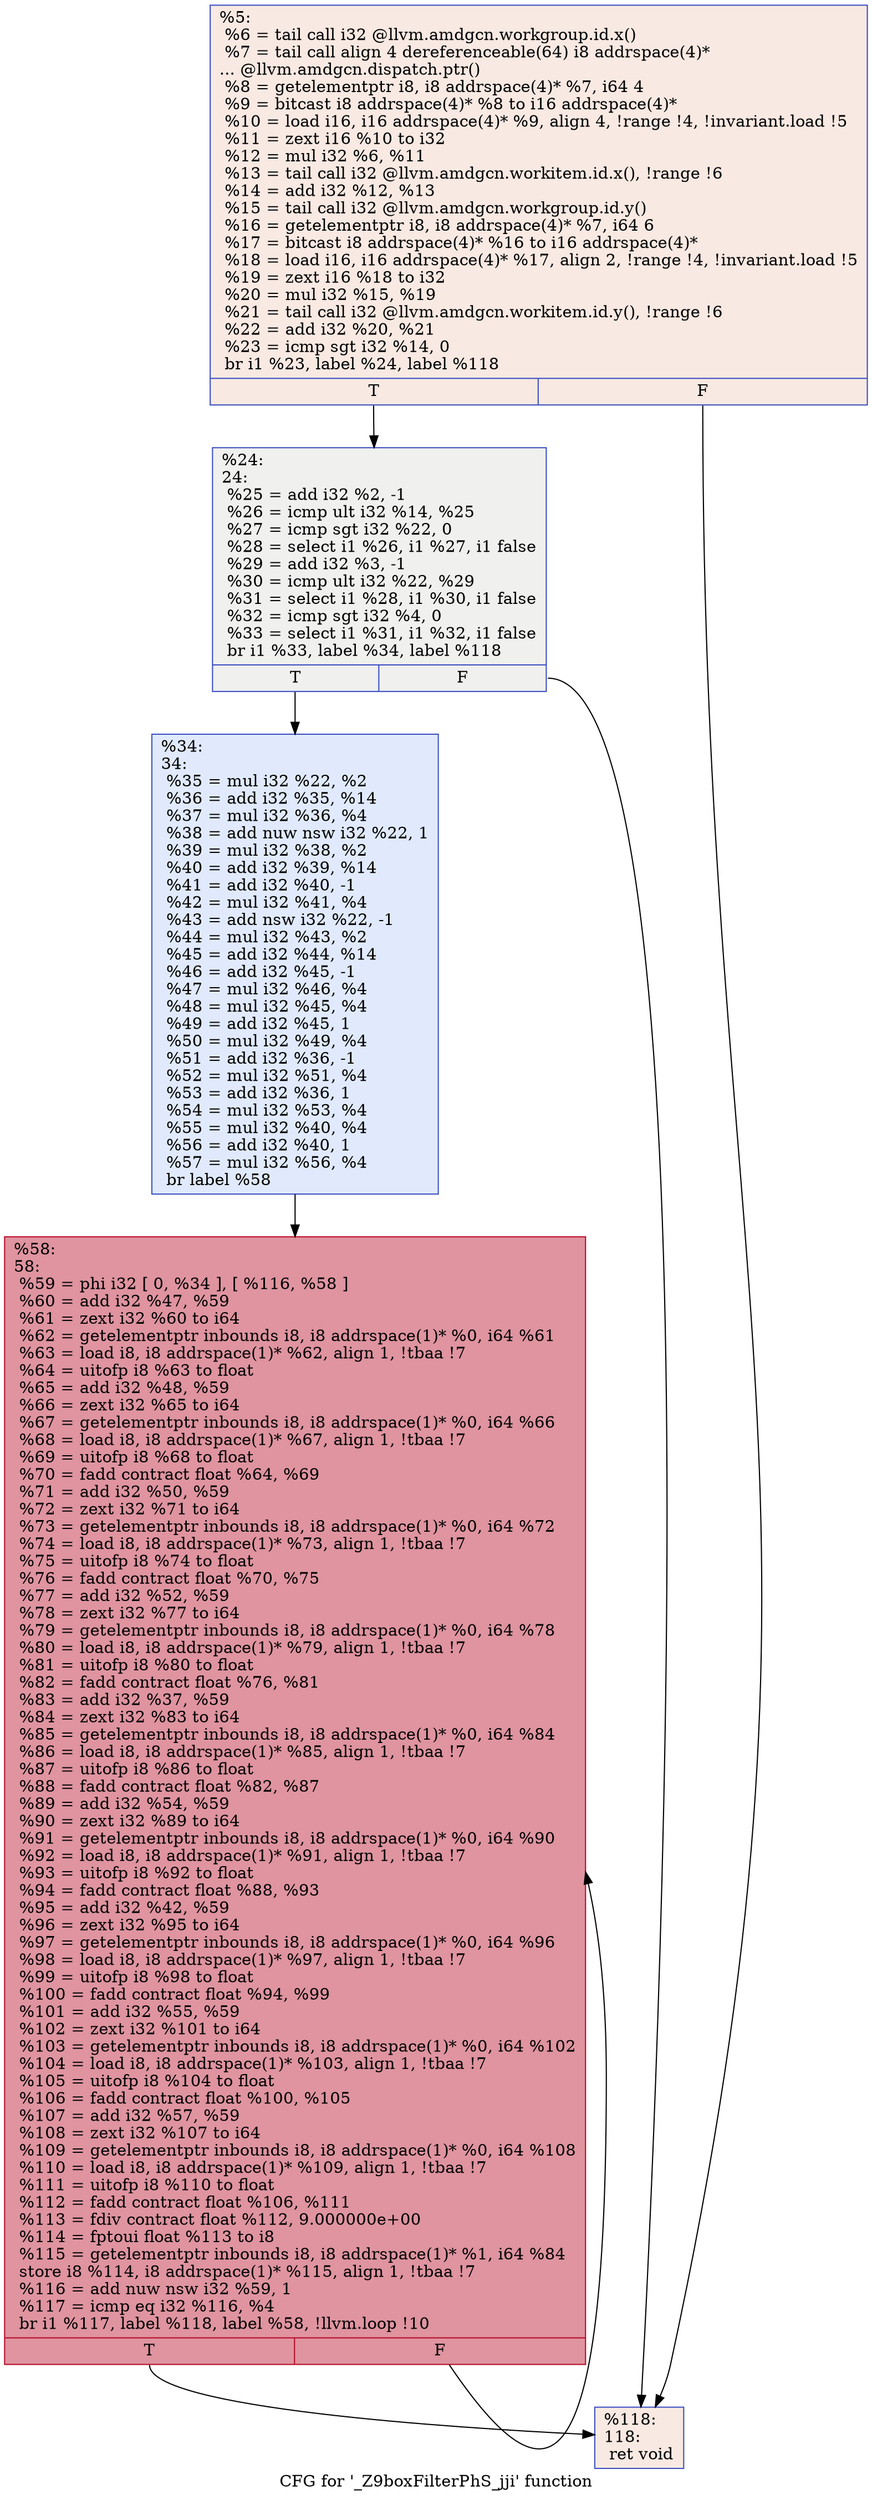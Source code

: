 digraph "CFG for '_Z9boxFilterPhS_jji' function" {
	label="CFG for '_Z9boxFilterPhS_jji' function";

	Node0x5180fc0 [shape=record,color="#3d50c3ff", style=filled, fillcolor="#efcebd70",label="{%5:\l  %6 = tail call i32 @llvm.amdgcn.workgroup.id.x()\l  %7 = tail call align 4 dereferenceable(64) i8 addrspace(4)*\l... @llvm.amdgcn.dispatch.ptr()\l  %8 = getelementptr i8, i8 addrspace(4)* %7, i64 4\l  %9 = bitcast i8 addrspace(4)* %8 to i16 addrspace(4)*\l  %10 = load i16, i16 addrspace(4)* %9, align 4, !range !4, !invariant.load !5\l  %11 = zext i16 %10 to i32\l  %12 = mul i32 %6, %11\l  %13 = tail call i32 @llvm.amdgcn.workitem.id.x(), !range !6\l  %14 = add i32 %12, %13\l  %15 = tail call i32 @llvm.amdgcn.workgroup.id.y()\l  %16 = getelementptr i8, i8 addrspace(4)* %7, i64 6\l  %17 = bitcast i8 addrspace(4)* %16 to i16 addrspace(4)*\l  %18 = load i16, i16 addrspace(4)* %17, align 2, !range !4, !invariant.load !5\l  %19 = zext i16 %18 to i32\l  %20 = mul i32 %15, %19\l  %21 = tail call i32 @llvm.amdgcn.workitem.id.y(), !range !6\l  %22 = add i32 %20, %21\l  %23 = icmp sgt i32 %14, 0\l  br i1 %23, label %24, label %118\l|{<s0>T|<s1>F}}"];
	Node0x5180fc0:s0 -> Node0x51848f0;
	Node0x5180fc0:s1 -> Node0x5184980;
	Node0x51848f0 [shape=record,color="#3d50c3ff", style=filled, fillcolor="#dedcdb70",label="{%24:\l24:                                               \l  %25 = add i32 %2, -1\l  %26 = icmp ult i32 %14, %25\l  %27 = icmp sgt i32 %22, 0\l  %28 = select i1 %26, i1 %27, i1 false\l  %29 = add i32 %3, -1\l  %30 = icmp ult i32 %22, %29\l  %31 = select i1 %28, i1 %30, i1 false\l  %32 = icmp sgt i32 %4, 0\l  %33 = select i1 %31, i1 %32, i1 false\l  br i1 %33, label %34, label %118\l|{<s0>T|<s1>F}}"];
	Node0x51848f0:s0 -> Node0x5183120;
	Node0x51848f0:s1 -> Node0x5184980;
	Node0x5183120 [shape=record,color="#3d50c3ff", style=filled, fillcolor="#b9d0f970",label="{%34:\l34:                                               \l  %35 = mul i32 %22, %2\l  %36 = add i32 %35, %14\l  %37 = mul i32 %36, %4\l  %38 = add nuw nsw i32 %22, 1\l  %39 = mul i32 %38, %2\l  %40 = add i32 %39, %14\l  %41 = add i32 %40, -1\l  %42 = mul i32 %41, %4\l  %43 = add nsw i32 %22, -1\l  %44 = mul i32 %43, %2\l  %45 = add i32 %44, %14\l  %46 = add i32 %45, -1\l  %47 = mul i32 %46, %4\l  %48 = mul i32 %45, %4\l  %49 = add i32 %45, 1\l  %50 = mul i32 %49, %4\l  %51 = add i32 %36, -1\l  %52 = mul i32 %51, %4\l  %53 = add i32 %36, 1\l  %54 = mul i32 %53, %4\l  %55 = mul i32 %40, %4\l  %56 = add i32 %40, 1\l  %57 = mul i32 %56, %4\l  br label %58\l}"];
	Node0x5183120 -> Node0x5185fc0;
	Node0x5185fc0 [shape=record,color="#b70d28ff", style=filled, fillcolor="#b70d2870",label="{%58:\l58:                                               \l  %59 = phi i32 [ 0, %34 ], [ %116, %58 ]\l  %60 = add i32 %47, %59\l  %61 = zext i32 %60 to i64\l  %62 = getelementptr inbounds i8, i8 addrspace(1)* %0, i64 %61\l  %63 = load i8, i8 addrspace(1)* %62, align 1, !tbaa !7\l  %64 = uitofp i8 %63 to float\l  %65 = add i32 %48, %59\l  %66 = zext i32 %65 to i64\l  %67 = getelementptr inbounds i8, i8 addrspace(1)* %0, i64 %66\l  %68 = load i8, i8 addrspace(1)* %67, align 1, !tbaa !7\l  %69 = uitofp i8 %68 to float\l  %70 = fadd contract float %64, %69\l  %71 = add i32 %50, %59\l  %72 = zext i32 %71 to i64\l  %73 = getelementptr inbounds i8, i8 addrspace(1)* %0, i64 %72\l  %74 = load i8, i8 addrspace(1)* %73, align 1, !tbaa !7\l  %75 = uitofp i8 %74 to float\l  %76 = fadd contract float %70, %75\l  %77 = add i32 %52, %59\l  %78 = zext i32 %77 to i64\l  %79 = getelementptr inbounds i8, i8 addrspace(1)* %0, i64 %78\l  %80 = load i8, i8 addrspace(1)* %79, align 1, !tbaa !7\l  %81 = uitofp i8 %80 to float\l  %82 = fadd contract float %76, %81\l  %83 = add i32 %37, %59\l  %84 = zext i32 %83 to i64\l  %85 = getelementptr inbounds i8, i8 addrspace(1)* %0, i64 %84\l  %86 = load i8, i8 addrspace(1)* %85, align 1, !tbaa !7\l  %87 = uitofp i8 %86 to float\l  %88 = fadd contract float %82, %87\l  %89 = add i32 %54, %59\l  %90 = zext i32 %89 to i64\l  %91 = getelementptr inbounds i8, i8 addrspace(1)* %0, i64 %90\l  %92 = load i8, i8 addrspace(1)* %91, align 1, !tbaa !7\l  %93 = uitofp i8 %92 to float\l  %94 = fadd contract float %88, %93\l  %95 = add i32 %42, %59\l  %96 = zext i32 %95 to i64\l  %97 = getelementptr inbounds i8, i8 addrspace(1)* %0, i64 %96\l  %98 = load i8, i8 addrspace(1)* %97, align 1, !tbaa !7\l  %99 = uitofp i8 %98 to float\l  %100 = fadd contract float %94, %99\l  %101 = add i32 %55, %59\l  %102 = zext i32 %101 to i64\l  %103 = getelementptr inbounds i8, i8 addrspace(1)* %0, i64 %102\l  %104 = load i8, i8 addrspace(1)* %103, align 1, !tbaa !7\l  %105 = uitofp i8 %104 to float\l  %106 = fadd contract float %100, %105\l  %107 = add i32 %57, %59\l  %108 = zext i32 %107 to i64\l  %109 = getelementptr inbounds i8, i8 addrspace(1)* %0, i64 %108\l  %110 = load i8, i8 addrspace(1)* %109, align 1, !tbaa !7\l  %111 = uitofp i8 %110 to float\l  %112 = fadd contract float %106, %111\l  %113 = fdiv contract float %112, 9.000000e+00\l  %114 = fptoui float %113 to i8\l  %115 = getelementptr inbounds i8, i8 addrspace(1)* %1, i64 %84\l  store i8 %114, i8 addrspace(1)* %115, align 1, !tbaa !7\l  %116 = add nuw nsw i32 %59, 1\l  %117 = icmp eq i32 %116, %4\l  br i1 %117, label %118, label %58, !llvm.loop !10\l|{<s0>T|<s1>F}}"];
	Node0x5185fc0:s0 -> Node0x5184980;
	Node0x5185fc0:s1 -> Node0x5185fc0;
	Node0x5184980 [shape=record,color="#3d50c3ff", style=filled, fillcolor="#efcebd70",label="{%118:\l118:                                              \l  ret void\l}"];
}
